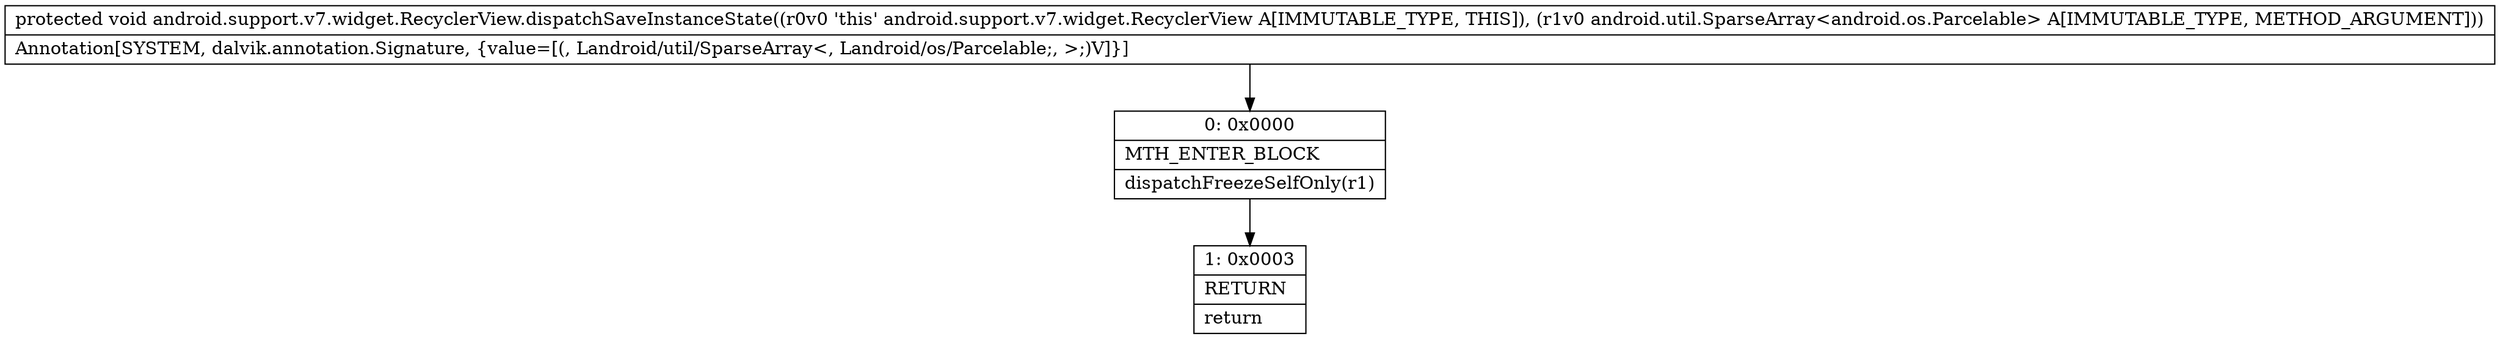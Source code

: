 digraph "CFG forandroid.support.v7.widget.RecyclerView.dispatchSaveInstanceState(Landroid\/util\/SparseArray;)V" {
Node_0 [shape=record,label="{0\:\ 0x0000|MTH_ENTER_BLOCK\l|dispatchFreezeSelfOnly(r1)\l}"];
Node_1 [shape=record,label="{1\:\ 0x0003|RETURN\l|return\l}"];
MethodNode[shape=record,label="{protected void android.support.v7.widget.RecyclerView.dispatchSaveInstanceState((r0v0 'this' android.support.v7.widget.RecyclerView A[IMMUTABLE_TYPE, THIS]), (r1v0 android.util.SparseArray\<android.os.Parcelable\> A[IMMUTABLE_TYPE, METHOD_ARGUMENT]))  | Annotation[SYSTEM, dalvik.annotation.Signature, \{value=[(, Landroid\/util\/SparseArray\<, Landroid\/os\/Parcelable;, \>;)V]\}]\l}"];
MethodNode -> Node_0;
Node_0 -> Node_1;
}

